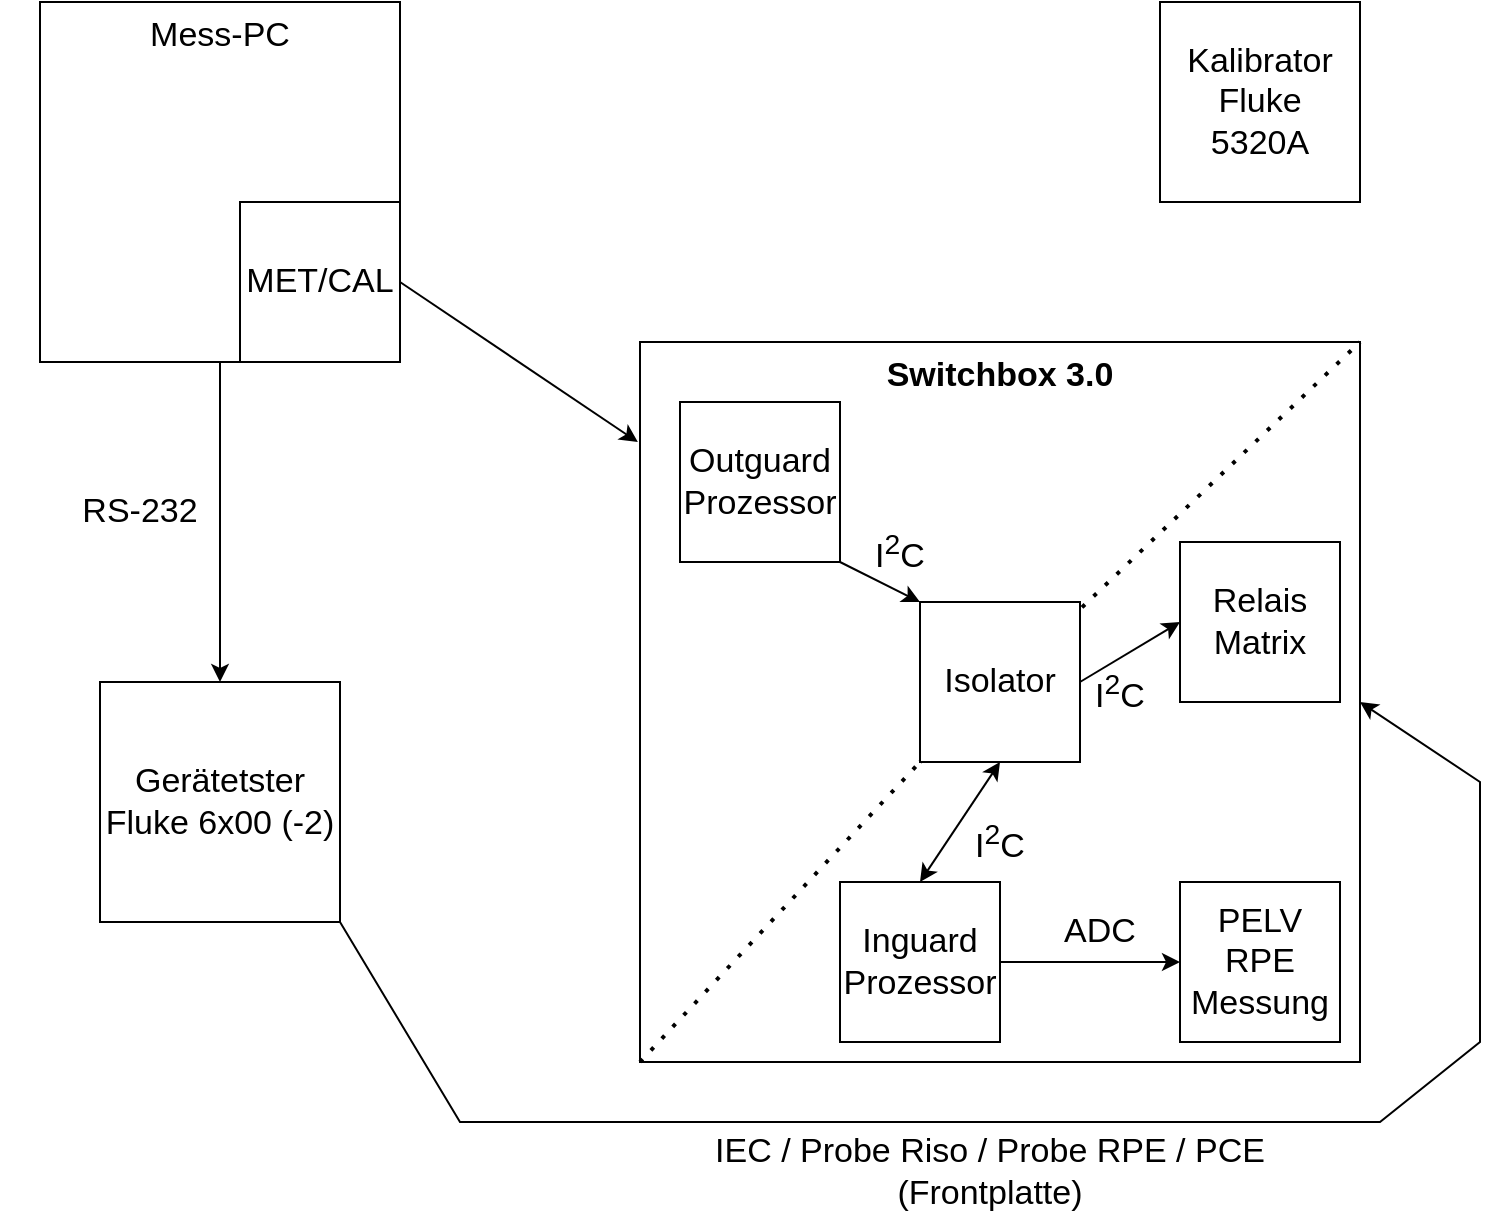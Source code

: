 <mxfile version="17.4.0" type="github">
  <diagram id="C5RBs43oDa-KdzZeNtuy" name="Page-1">
    <mxGraphModel dx="1414" dy="770" grid="1" gridSize="10" guides="1" tooltips="1" connect="1" arrows="1" fold="1" page="1" pageScale="1" pageWidth="827" pageHeight="1169" math="0" shadow="0">
      <root>
        <mxCell id="WIyWlLk6GJQsqaUBKTNV-0" />
        <mxCell id="WIyWlLk6GJQsqaUBKTNV-1" parent="WIyWlLk6GJQsqaUBKTNV-0" />
        <mxCell id="hm7BqYwgh4JLyqCL0zQq-0" value="Switchbox 3.0" style="whiteSpace=wrap;html=1;aspect=fixed;fontSize=17;fontStyle=1;verticalAlign=top;" vertex="1" parent="WIyWlLk6GJQsqaUBKTNV-1">
          <mxGeometry x="360" y="350" width="360" height="360" as="geometry" />
        </mxCell>
        <mxCell id="hm7BqYwgh4JLyqCL0zQq-1" value="Mess-PC" style="whiteSpace=wrap;html=1;aspect=fixed;fontSize=17;verticalAlign=top;" vertex="1" parent="WIyWlLk6GJQsqaUBKTNV-1">
          <mxGeometry x="60" y="180" width="180" height="180" as="geometry" />
        </mxCell>
        <mxCell id="hm7BqYwgh4JLyqCL0zQq-2" value="MET/CAL" style="whiteSpace=wrap;html=1;aspect=fixed;fontSize=17;" vertex="1" parent="WIyWlLk6GJQsqaUBKTNV-1">
          <mxGeometry x="160" y="280" width="80" height="80" as="geometry" />
        </mxCell>
        <mxCell id="hm7BqYwgh4JLyqCL0zQq-3" value="Kalibrator&lt;br&gt;Fluke&lt;br&gt;5320A" style="whiteSpace=wrap;html=1;aspect=fixed;fontSize=17;" vertex="1" parent="WIyWlLk6GJQsqaUBKTNV-1">
          <mxGeometry x="620" y="180" width="100" height="100" as="geometry" />
        </mxCell>
        <mxCell id="hm7BqYwgh4JLyqCL0zQq-4" value="Gerätetster&lt;br&gt;Fluke 6x00 (-2)" style="whiteSpace=wrap;html=1;aspect=fixed;fontSize=17;" vertex="1" parent="WIyWlLk6GJQsqaUBKTNV-1">
          <mxGeometry x="90" y="520" width="120" height="120" as="geometry" />
        </mxCell>
        <mxCell id="hm7BqYwgh4JLyqCL0zQq-7" value="Outguard&lt;br&gt;Prozessor" style="whiteSpace=wrap;html=1;aspect=fixed;fontSize=17;" vertex="1" parent="WIyWlLk6GJQsqaUBKTNV-1">
          <mxGeometry x="380" y="380" width="80" height="80" as="geometry" />
        </mxCell>
        <mxCell id="hm7BqYwgh4JLyqCL0zQq-8" value="Relais&lt;br&gt;Matrix" style="whiteSpace=wrap;html=1;aspect=fixed;fontSize=17;" vertex="1" parent="WIyWlLk6GJQsqaUBKTNV-1">
          <mxGeometry x="630" y="450" width="80" height="80" as="geometry" />
        </mxCell>
        <mxCell id="hm7BqYwgh4JLyqCL0zQq-9" value="Inguard&lt;br&gt;Prozessor" style="whiteSpace=wrap;html=1;aspect=fixed;fontSize=17;" vertex="1" parent="WIyWlLk6GJQsqaUBKTNV-1">
          <mxGeometry x="460" y="620" width="80" height="80" as="geometry" />
        </mxCell>
        <mxCell id="hm7BqYwgh4JLyqCL0zQq-10" value="PELV&lt;br&gt;RPE&lt;br&gt;Messung" style="whiteSpace=wrap;html=1;aspect=fixed;fontSize=17;" vertex="1" parent="WIyWlLk6GJQsqaUBKTNV-1">
          <mxGeometry x="630" y="620" width="80" height="80" as="geometry" />
        </mxCell>
        <mxCell id="hm7BqYwgh4JLyqCL0zQq-11" value="" style="endArrow=classic;html=1;rounded=0;fontSize=17;entryX=0.5;entryY=0;entryDx=0;entryDy=0;exitX=0.5;exitY=1;exitDx=0;exitDy=0;" edge="1" parent="WIyWlLk6GJQsqaUBKTNV-1" source="hm7BqYwgh4JLyqCL0zQq-1" target="hm7BqYwgh4JLyqCL0zQq-4">
          <mxGeometry width="50" height="50" relative="1" as="geometry">
            <mxPoint x="390" y="470" as="sourcePoint" />
            <mxPoint x="440" y="420" as="targetPoint" />
          </mxGeometry>
        </mxCell>
        <mxCell id="hm7BqYwgh4JLyqCL0zQq-12" value="RS-232" style="text;html=1;strokeColor=none;fillColor=none;align=center;verticalAlign=middle;whiteSpace=wrap;rounded=0;fontSize=17;" vertex="1" parent="WIyWlLk6GJQsqaUBKTNV-1">
          <mxGeometry x="40" y="420" width="140" height="30" as="geometry" />
        </mxCell>
        <mxCell id="hm7BqYwgh4JLyqCL0zQq-13" value="" style="endArrow=classic;html=1;rounded=0;fontSize=17;entryX=-0.003;entryY=0.139;entryDx=0;entryDy=0;entryPerimeter=0;exitX=1;exitY=0.5;exitDx=0;exitDy=0;" edge="1" parent="WIyWlLk6GJQsqaUBKTNV-1" source="hm7BqYwgh4JLyqCL0zQq-2" target="hm7BqYwgh4JLyqCL0zQq-0">
          <mxGeometry width="50" height="50" relative="1" as="geometry">
            <mxPoint x="390" y="470" as="sourcePoint" />
            <mxPoint x="440" y="420" as="targetPoint" />
          </mxGeometry>
        </mxCell>
        <mxCell id="hm7BqYwgh4JLyqCL0zQq-14" value="" style="endArrow=none;dashed=1;html=1;dashPattern=1 3;strokeWidth=2;rounded=0;fontSize=17;exitX=0;exitY=1;exitDx=0;exitDy=0;entryX=1;entryY=0;entryDx=0;entryDy=0;startArrow=none;" edge="1" parent="WIyWlLk6GJQsqaUBKTNV-1" source="hm7BqYwgh4JLyqCL0zQq-16" target="hm7BqYwgh4JLyqCL0zQq-0">
          <mxGeometry width="50" height="50" relative="1" as="geometry">
            <mxPoint x="390" y="470" as="sourcePoint" />
            <mxPoint x="440" y="420" as="targetPoint" />
          </mxGeometry>
        </mxCell>
        <mxCell id="hm7BqYwgh4JLyqCL0zQq-16" value="Isolator" style="whiteSpace=wrap;html=1;aspect=fixed;fontSize=17;" vertex="1" parent="WIyWlLk6GJQsqaUBKTNV-1">
          <mxGeometry x="500" y="480" width="80" height="80" as="geometry" />
        </mxCell>
        <mxCell id="hm7BqYwgh4JLyqCL0zQq-18" value="" style="endArrow=none;dashed=1;html=1;dashPattern=1 3;strokeWidth=2;rounded=0;fontSize=17;entryX=0;entryY=1;entryDx=0;entryDy=0;exitX=0;exitY=1;exitDx=0;exitDy=0;" edge="1" parent="WIyWlLk6GJQsqaUBKTNV-1" source="hm7BqYwgh4JLyqCL0zQq-0" target="hm7BqYwgh4JLyqCL0zQq-16">
          <mxGeometry width="50" height="50" relative="1" as="geometry">
            <mxPoint x="390" y="570" as="sourcePoint" />
            <mxPoint x="440" y="520" as="targetPoint" />
          </mxGeometry>
        </mxCell>
        <mxCell id="hm7BqYwgh4JLyqCL0zQq-19" value="" style="endArrow=classic;html=1;rounded=0;fontSize=17;entryX=0;entryY=0;entryDx=0;entryDy=0;exitX=1;exitY=1;exitDx=0;exitDy=0;" edge="1" parent="WIyWlLk6GJQsqaUBKTNV-1" source="hm7BqYwgh4JLyqCL0zQq-7" target="hm7BqYwgh4JLyqCL0zQq-16">
          <mxGeometry width="50" height="50" relative="1" as="geometry">
            <mxPoint x="390" y="570" as="sourcePoint" />
            <mxPoint x="440" y="520" as="targetPoint" />
          </mxGeometry>
        </mxCell>
        <mxCell id="hm7BqYwgh4JLyqCL0zQq-20" value="I&lt;sup&gt;2&lt;/sup&gt;C" style="text;html=1;strokeColor=none;fillColor=none;align=center;verticalAlign=middle;whiteSpace=wrap;rounded=0;fontSize=17;" vertex="1" parent="WIyWlLk6GJQsqaUBKTNV-1">
          <mxGeometry x="460" y="440" width="60" height="30" as="geometry" />
        </mxCell>
        <mxCell id="hm7BqYwgh4JLyqCL0zQq-21" value="" style="endArrow=classic;html=1;rounded=0;fontSize=17;entryX=0;entryY=0.5;entryDx=0;entryDy=0;exitX=1;exitY=0.5;exitDx=0;exitDy=0;" edge="1" parent="WIyWlLk6GJQsqaUBKTNV-1" source="hm7BqYwgh4JLyqCL0zQq-16" target="hm7BqYwgh4JLyqCL0zQq-8">
          <mxGeometry width="50" height="50" relative="1" as="geometry">
            <mxPoint x="390" y="570" as="sourcePoint" />
            <mxPoint x="440" y="520" as="targetPoint" />
          </mxGeometry>
        </mxCell>
        <mxCell id="hm7BqYwgh4JLyqCL0zQq-22" value="I&lt;sup&gt;2&lt;/sup&gt;C" style="text;html=1;strokeColor=none;fillColor=none;align=center;verticalAlign=middle;whiteSpace=wrap;rounded=0;fontSize=17;" vertex="1" parent="WIyWlLk6GJQsqaUBKTNV-1">
          <mxGeometry x="570" y="510" width="60" height="30" as="geometry" />
        </mxCell>
        <mxCell id="hm7BqYwgh4JLyqCL0zQq-23" value="" style="endArrow=classic;html=1;rounded=0;fontSize=17;entryX=0;entryY=0.5;entryDx=0;entryDy=0;exitX=1;exitY=0.5;exitDx=0;exitDy=0;" edge="1" parent="WIyWlLk6GJQsqaUBKTNV-1" source="hm7BqYwgh4JLyqCL0zQq-9" target="hm7BqYwgh4JLyqCL0zQq-10">
          <mxGeometry width="50" height="50" relative="1" as="geometry">
            <mxPoint x="390" y="570" as="sourcePoint" />
            <mxPoint x="440" y="520" as="targetPoint" />
          </mxGeometry>
        </mxCell>
        <mxCell id="hm7BqYwgh4JLyqCL0zQq-24" value="ADC" style="text;html=1;strokeColor=none;fillColor=none;align=center;verticalAlign=middle;whiteSpace=wrap;rounded=0;fontSize=17;" vertex="1" parent="WIyWlLk6GJQsqaUBKTNV-1">
          <mxGeometry x="560" y="630" width="60" height="30" as="geometry" />
        </mxCell>
        <mxCell id="hm7BqYwgh4JLyqCL0zQq-25" value="" style="endArrow=classic;startArrow=classic;html=1;rounded=0;fontSize=17;entryX=0.5;entryY=1;entryDx=0;entryDy=0;exitX=0.5;exitY=0;exitDx=0;exitDy=0;" edge="1" parent="WIyWlLk6GJQsqaUBKTNV-1" source="hm7BqYwgh4JLyqCL0zQq-9" target="hm7BqYwgh4JLyqCL0zQq-16">
          <mxGeometry width="50" height="50" relative="1" as="geometry">
            <mxPoint x="390" y="570" as="sourcePoint" />
            <mxPoint x="440" y="520" as="targetPoint" />
          </mxGeometry>
        </mxCell>
        <mxCell id="hm7BqYwgh4JLyqCL0zQq-26" value="I&lt;sup&gt;2&lt;/sup&gt;C" style="text;html=1;strokeColor=none;fillColor=none;align=center;verticalAlign=middle;whiteSpace=wrap;rounded=0;fontSize=17;" vertex="1" parent="WIyWlLk6GJQsqaUBKTNV-1">
          <mxGeometry x="510" y="585" width="60" height="30" as="geometry" />
        </mxCell>
        <mxCell id="hm7BqYwgh4JLyqCL0zQq-27" value="" style="endArrow=classic;html=1;rounded=0;fontSize=17;exitX=1;exitY=1;exitDx=0;exitDy=0;entryX=1;entryY=0.5;entryDx=0;entryDy=0;" edge="1" parent="WIyWlLk6GJQsqaUBKTNV-1" source="hm7BqYwgh4JLyqCL0zQq-4" target="hm7BqYwgh4JLyqCL0zQq-0">
          <mxGeometry width="50" height="50" relative="1" as="geometry">
            <mxPoint x="390" y="570" as="sourcePoint" />
            <mxPoint x="780" y="510" as="targetPoint" />
            <Array as="points">
              <mxPoint x="270" y="740" />
              <mxPoint x="730" y="740" />
              <mxPoint x="780" y="700" />
              <mxPoint x="780" y="570" />
            </Array>
          </mxGeometry>
        </mxCell>
        <mxCell id="hm7BqYwgh4JLyqCL0zQq-29" value="IEC / Probe Riso / Probe RPE / PCE&lt;br&gt;(Frontplatte)" style="text;html=1;strokeColor=none;fillColor=none;align=center;verticalAlign=middle;whiteSpace=wrap;rounded=0;fontSize=17;" vertex="1" parent="WIyWlLk6GJQsqaUBKTNV-1">
          <mxGeometry x="370" y="750" width="330" height="30" as="geometry" />
        </mxCell>
      </root>
    </mxGraphModel>
  </diagram>
</mxfile>
